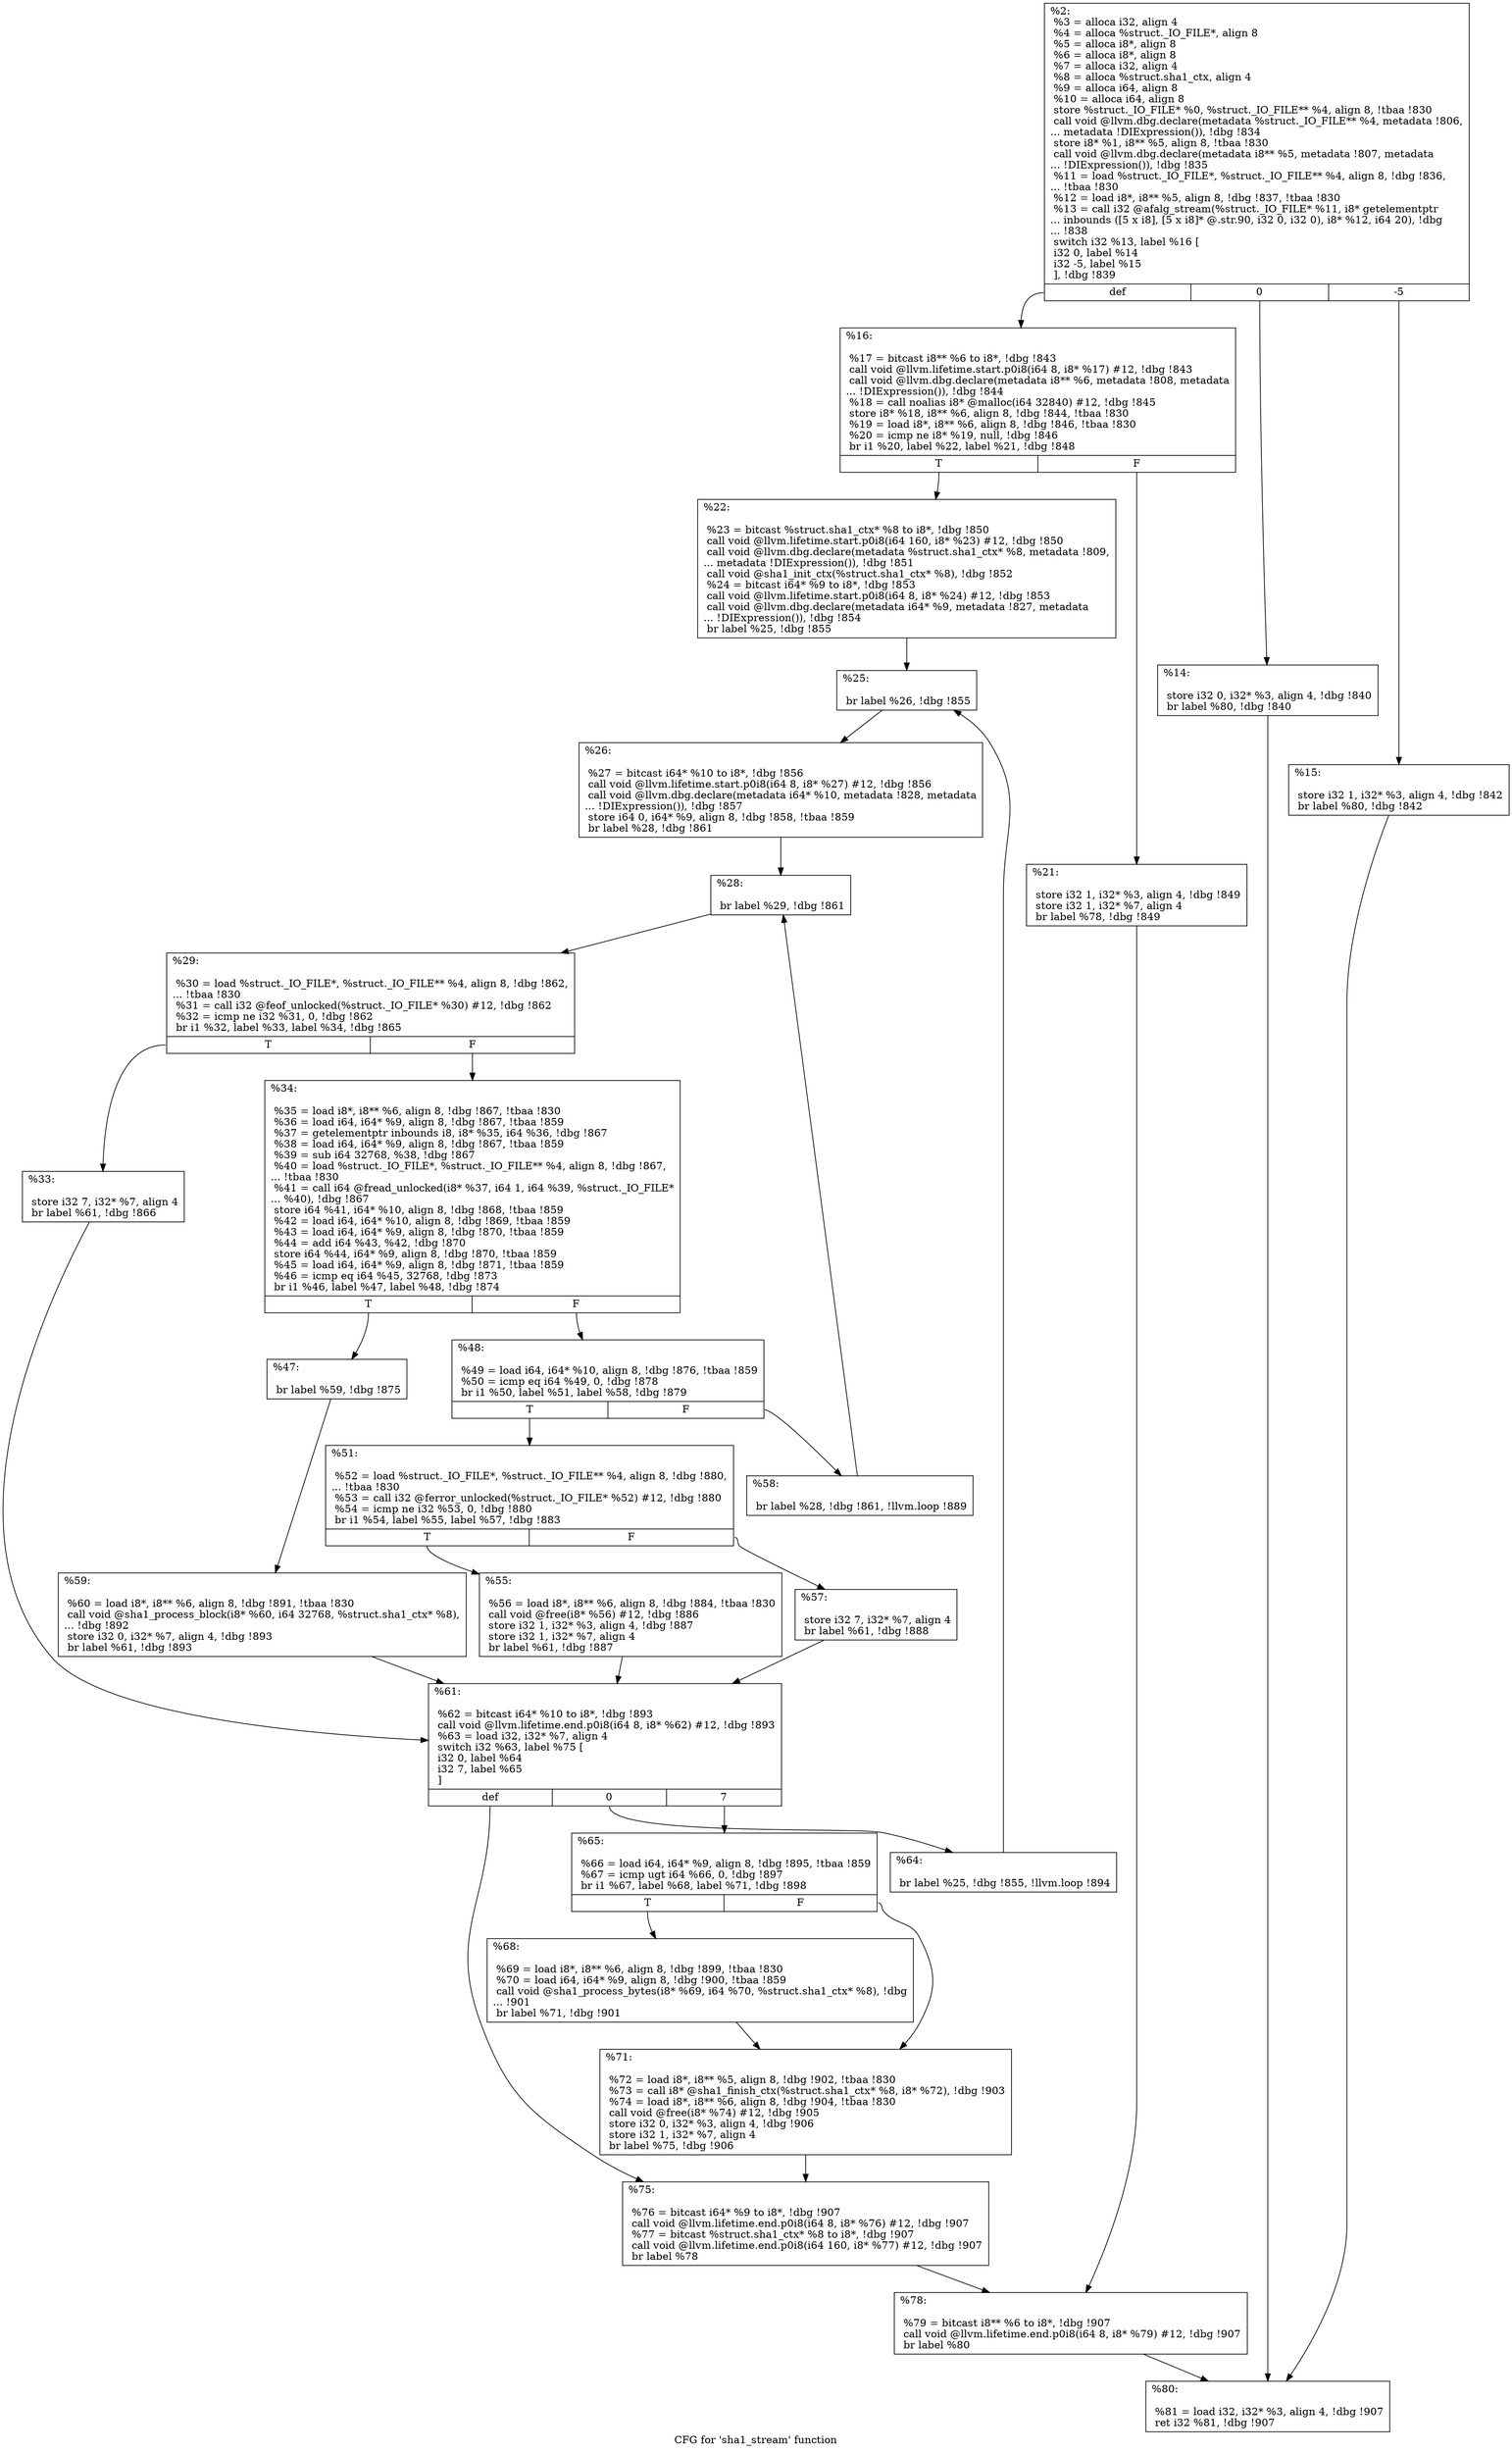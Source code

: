 digraph "CFG for 'sha1_stream' function" {
	label="CFG for 'sha1_stream' function";

	Node0x9c2b50 [shape=record,label="{%2:\l  %3 = alloca i32, align 4\l  %4 = alloca %struct._IO_FILE*, align 8\l  %5 = alloca i8*, align 8\l  %6 = alloca i8*, align 8\l  %7 = alloca i32, align 4\l  %8 = alloca %struct.sha1_ctx, align 4\l  %9 = alloca i64, align 8\l  %10 = alloca i64, align 8\l  store %struct._IO_FILE* %0, %struct._IO_FILE** %4, align 8, !tbaa !830\l  call void @llvm.dbg.declare(metadata %struct._IO_FILE** %4, metadata !806,\l... metadata !DIExpression()), !dbg !834\l  store i8* %1, i8** %5, align 8, !tbaa !830\l  call void @llvm.dbg.declare(metadata i8** %5, metadata !807, metadata\l... !DIExpression()), !dbg !835\l  %11 = load %struct._IO_FILE*, %struct._IO_FILE** %4, align 8, !dbg !836,\l... !tbaa !830\l  %12 = load i8*, i8** %5, align 8, !dbg !837, !tbaa !830\l  %13 = call i32 @afalg_stream(%struct._IO_FILE* %11, i8* getelementptr\l... inbounds ([5 x i8], [5 x i8]* @.str.90, i32 0, i32 0), i8* %12, i64 20), !dbg\l... !838\l  switch i32 %13, label %16 [\l    i32 0, label %14\l    i32 -5, label %15\l  ], !dbg !839\l|{<s0>def|<s1>0|<s2>-5}}"];
	Node0x9c2b50:s0 -> Node0x9bd750;
	Node0x9c2b50:s1 -> Node0x9bd6b0;
	Node0x9c2b50:s2 -> Node0x9bd700;
	Node0x9bd6b0 [shape=record,label="{%14:\l\l  store i32 0, i32* %3, align 4, !dbg !840\l  br label %80, !dbg !840\l}"];
	Node0x9bd6b0 -> Node0x99a830;
	Node0x9bd700 [shape=record,label="{%15:\l\l  store i32 1, i32* %3, align 4, !dbg !842\l  br label %80, !dbg !842\l}"];
	Node0x9bd700 -> Node0x99a830;
	Node0x9bd750 [shape=record,label="{%16:\l\l  %17 = bitcast i8** %6 to i8*, !dbg !843\l  call void @llvm.lifetime.start.p0i8(i64 8, i8* %17) #12, !dbg !843\l  call void @llvm.dbg.declare(metadata i8** %6, metadata !808, metadata\l... !DIExpression()), !dbg !844\l  %18 = call noalias i8* @malloc(i64 32840) #12, !dbg !845\l  store i8* %18, i8** %6, align 8, !dbg !844, !tbaa !830\l  %19 = load i8*, i8** %6, align 8, !dbg !846, !tbaa !830\l  %20 = icmp ne i8* %19, null, !dbg !846\l  br i1 %20, label %22, label %21, !dbg !848\l|{<s0>T|<s1>F}}"];
	Node0x9bd750:s0 -> Node0x9bd7f0;
	Node0x9bd750:s1 -> Node0x9bd7a0;
	Node0x9bd7a0 [shape=record,label="{%21:\l\l  store i32 1, i32* %3, align 4, !dbg !849\l  store i32 1, i32* %7, align 4\l  br label %78, !dbg !849\l}"];
	Node0x9bd7a0 -> Node0x99a7e0;
	Node0x9bd7f0 [shape=record,label="{%22:\l\l  %23 = bitcast %struct.sha1_ctx* %8 to i8*, !dbg !850\l  call void @llvm.lifetime.start.p0i8(i64 160, i8* %23) #12, !dbg !850\l  call void @llvm.dbg.declare(metadata %struct.sha1_ctx* %8, metadata !809,\l... metadata !DIExpression()), !dbg !851\l  call void @sha1_init_ctx(%struct.sha1_ctx* %8), !dbg !852\l  %24 = bitcast i64* %9 to i8*, !dbg !853\l  call void @llvm.lifetime.start.p0i8(i64 8, i8* %24) #12, !dbg !853\l  call void @llvm.dbg.declare(metadata i64* %9, metadata !827, metadata\l... !DIExpression()), !dbg !854\l  br label %25, !dbg !855\l}"];
	Node0x9bd7f0 -> Node0x9bd840;
	Node0x9bd840 [shape=record,label="{%25:\l\l  br label %26, !dbg !855\l}"];
	Node0x9bd840 -> Node0x9bd890;
	Node0x9bd890 [shape=record,label="{%26:\l\l  %27 = bitcast i64* %10 to i8*, !dbg !856\l  call void @llvm.lifetime.start.p0i8(i64 8, i8* %27) #12, !dbg !856\l  call void @llvm.dbg.declare(metadata i64* %10, metadata !828, metadata\l... !DIExpression()), !dbg !857\l  store i64 0, i64* %9, align 8, !dbg !858, !tbaa !859\l  br label %28, !dbg !861\l}"];
	Node0x9bd890 -> Node0x9bd8e0;
	Node0x9bd8e0 [shape=record,label="{%28:\l\l  br label %29, !dbg !861\l}"];
	Node0x9bd8e0 -> Node0x9bd930;
	Node0x9bd930 [shape=record,label="{%29:\l\l  %30 = load %struct._IO_FILE*, %struct._IO_FILE** %4, align 8, !dbg !862,\l... !tbaa !830\l  %31 = call i32 @feof_unlocked(%struct._IO_FILE* %30) #12, !dbg !862\l  %32 = icmp ne i32 %31, 0, !dbg !862\l  br i1 %32, label %33, label %34, !dbg !865\l|{<s0>T|<s1>F}}"];
	Node0x9bd930:s0 -> Node0x9bd980;
	Node0x9bd930:s1 -> Node0x9bd9d0;
	Node0x9bd980 [shape=record,label="{%33:\l\l  store i32 7, i32* %7, align 4\l  br label %61, !dbg !866\l}"];
	Node0x9bd980 -> Node0x9bdc50;
	Node0x9bd9d0 [shape=record,label="{%34:\l\l  %35 = load i8*, i8** %6, align 8, !dbg !867, !tbaa !830\l  %36 = load i64, i64* %9, align 8, !dbg !867, !tbaa !859\l  %37 = getelementptr inbounds i8, i8* %35, i64 %36, !dbg !867\l  %38 = load i64, i64* %9, align 8, !dbg !867, !tbaa !859\l  %39 = sub i64 32768, %38, !dbg !867\l  %40 = load %struct._IO_FILE*, %struct._IO_FILE** %4, align 8, !dbg !867,\l... !tbaa !830\l  %41 = call i64 @fread_unlocked(i8* %37, i64 1, i64 %39, %struct._IO_FILE*\l... %40), !dbg !867\l  store i64 %41, i64* %10, align 8, !dbg !868, !tbaa !859\l  %42 = load i64, i64* %10, align 8, !dbg !869, !tbaa !859\l  %43 = load i64, i64* %9, align 8, !dbg !870, !tbaa !859\l  %44 = add i64 %43, %42, !dbg !870\l  store i64 %44, i64* %9, align 8, !dbg !870, !tbaa !859\l  %45 = load i64, i64* %9, align 8, !dbg !871, !tbaa !859\l  %46 = icmp eq i64 %45, 32768, !dbg !873\l  br i1 %46, label %47, label %48, !dbg !874\l|{<s0>T|<s1>F}}"];
	Node0x9bd9d0:s0 -> Node0x9bda20;
	Node0x9bd9d0:s1 -> Node0x9bda70;
	Node0x9bda20 [shape=record,label="{%47:\l\l  br label %59, !dbg !875\l}"];
	Node0x9bda20 -> Node0x9bdc00;
	Node0x9bda70 [shape=record,label="{%48:\l\l  %49 = load i64, i64* %10, align 8, !dbg !876, !tbaa !859\l  %50 = icmp eq i64 %49, 0, !dbg !878\l  br i1 %50, label %51, label %58, !dbg !879\l|{<s0>T|<s1>F}}"];
	Node0x9bda70:s0 -> Node0x9bdac0;
	Node0x9bda70:s1 -> Node0x9bdbb0;
	Node0x9bdac0 [shape=record,label="{%51:\l\l  %52 = load %struct._IO_FILE*, %struct._IO_FILE** %4, align 8, !dbg !880,\l... !tbaa !830\l  %53 = call i32 @ferror_unlocked(%struct._IO_FILE* %52) #12, !dbg !880\l  %54 = icmp ne i32 %53, 0, !dbg !880\l  br i1 %54, label %55, label %57, !dbg !883\l|{<s0>T|<s1>F}}"];
	Node0x9bdac0:s0 -> Node0x9bdb10;
	Node0x9bdac0:s1 -> Node0x9bdb60;
	Node0x9bdb10 [shape=record,label="{%55:\l\l  %56 = load i8*, i8** %6, align 8, !dbg !884, !tbaa !830\l  call void @free(i8* %56) #12, !dbg !886\l  store i32 1, i32* %3, align 4, !dbg !887\l  store i32 1, i32* %7, align 4\l  br label %61, !dbg !887\l}"];
	Node0x9bdb10 -> Node0x9bdc50;
	Node0x9bdb60 [shape=record,label="{%57:\l\l  store i32 7, i32* %7, align 4\l  br label %61, !dbg !888\l}"];
	Node0x9bdb60 -> Node0x9bdc50;
	Node0x9bdbb0 [shape=record,label="{%58:\l\l  br label %28, !dbg !861, !llvm.loop !889\l}"];
	Node0x9bdbb0 -> Node0x9bd8e0;
	Node0x9bdc00 [shape=record,label="{%59:\l\l  %60 = load i8*, i8** %6, align 8, !dbg !891, !tbaa !830\l  call void @sha1_process_block(i8* %60, i64 32768, %struct.sha1_ctx* %8),\l... !dbg !892\l  store i32 0, i32* %7, align 4, !dbg !893\l  br label %61, !dbg !893\l}"];
	Node0x9bdc00 -> Node0x9bdc50;
	Node0x9bdc50 [shape=record,label="{%61:\l\l  %62 = bitcast i64* %10 to i8*, !dbg !893\l  call void @llvm.lifetime.end.p0i8(i64 8, i8* %62) #12, !dbg !893\l  %63 = load i32, i32* %7, align 4\l  switch i32 %63, label %75 [\l    i32 0, label %64\l    i32 7, label %65\l  ]\l|{<s0>def|<s1>0|<s2>7}}"];
	Node0x9bdc50:s0 -> Node0x99a790;
	Node0x9bdc50:s1 -> Node0x9bdca0;
	Node0x9bdc50:s2 -> Node0x9bdcf0;
	Node0x9bdca0 [shape=record,label="{%64:\l\l  br label %25, !dbg !855, !llvm.loop !894\l}"];
	Node0x9bdca0 -> Node0x9bd840;
	Node0x9bdcf0 [shape=record,label="{%65:\l\l  %66 = load i64, i64* %9, align 8, !dbg !895, !tbaa !859\l  %67 = icmp ugt i64 %66, 0, !dbg !897\l  br i1 %67, label %68, label %71, !dbg !898\l|{<s0>T|<s1>F}}"];
	Node0x9bdcf0:s0 -> Node0x9bdd40;
	Node0x9bdcf0:s1 -> Node0x9bdd90;
	Node0x9bdd40 [shape=record,label="{%68:\l\l  %69 = load i8*, i8** %6, align 8, !dbg !899, !tbaa !830\l  %70 = load i64, i64* %9, align 8, !dbg !900, !tbaa !859\l  call void @sha1_process_bytes(i8* %69, i64 %70, %struct.sha1_ctx* %8), !dbg\l... !901\l  br label %71, !dbg !901\l}"];
	Node0x9bdd40 -> Node0x9bdd90;
	Node0x9bdd90 [shape=record,label="{%71:\l\l  %72 = load i8*, i8** %5, align 8, !dbg !902, !tbaa !830\l  %73 = call i8* @sha1_finish_ctx(%struct.sha1_ctx* %8, i8* %72), !dbg !903\l  %74 = load i8*, i8** %6, align 8, !dbg !904, !tbaa !830\l  call void @free(i8* %74) #12, !dbg !905\l  store i32 0, i32* %3, align 4, !dbg !906\l  store i32 1, i32* %7, align 4\l  br label %75, !dbg !906\l}"];
	Node0x9bdd90 -> Node0x99a790;
	Node0x99a790 [shape=record,label="{%75:\l\l  %76 = bitcast i64* %9 to i8*, !dbg !907\l  call void @llvm.lifetime.end.p0i8(i64 8, i8* %76) #12, !dbg !907\l  %77 = bitcast %struct.sha1_ctx* %8 to i8*, !dbg !907\l  call void @llvm.lifetime.end.p0i8(i64 160, i8* %77) #12, !dbg !907\l  br label %78\l}"];
	Node0x99a790 -> Node0x99a7e0;
	Node0x99a7e0 [shape=record,label="{%78:\l\l  %79 = bitcast i8** %6 to i8*, !dbg !907\l  call void @llvm.lifetime.end.p0i8(i64 8, i8* %79) #12, !dbg !907\l  br label %80\l}"];
	Node0x99a7e0 -> Node0x99a830;
	Node0x99a830 [shape=record,label="{%80:\l\l  %81 = load i32, i32* %3, align 4, !dbg !907\l  ret i32 %81, !dbg !907\l}"];
}
